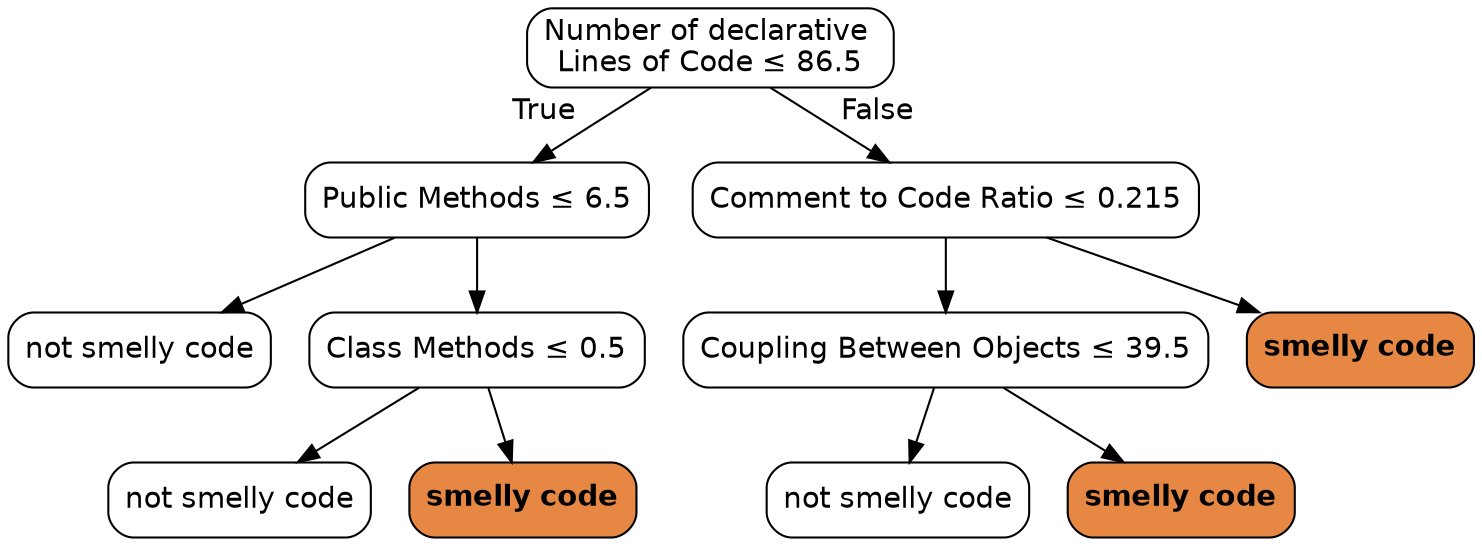 digraph Tree {
node [color="black", fontname=helvetica, shape=box,  style="filled, rounded", fillcolor="#FFFFFF"];
edge [fontname=helvetica];
0 [label=<Number of declarative <br/>Lines of Code &le; 86.5>];
1 [label=<Public Methods &le; 6.5>];
0 -> 1  [headlabel="True", labelangle=45, labeldistance="2.5"];
3 [label=<not smelly code>];
1 -> 3;
4 [label=<Class Methods &le; 0.5>];
1 -> 4;
7 [label=<not smelly code>];
4 -> 7;
8 [label=<<b>smelly code</b>>, fillcolor="#e68743"];
4 -> 8;
2 [label=<Comment to Code Ratio &le; 0.215>];
0 -> 2  [headlabel="False", labelangle="-45", labeldistance="2.5"];
5 [label=<Coupling Between Objects &le; 39.5>];
2 -> 5;
9 [label=<not smelly code>];
5 -> 9;
10 [label=<<b>smelly code</b>>, fillcolor="#e68743"];
5 -> 10;
6 [label=<<b>smelly code</b>>, fillcolor="#e68743"];
2 -> 6;
}
